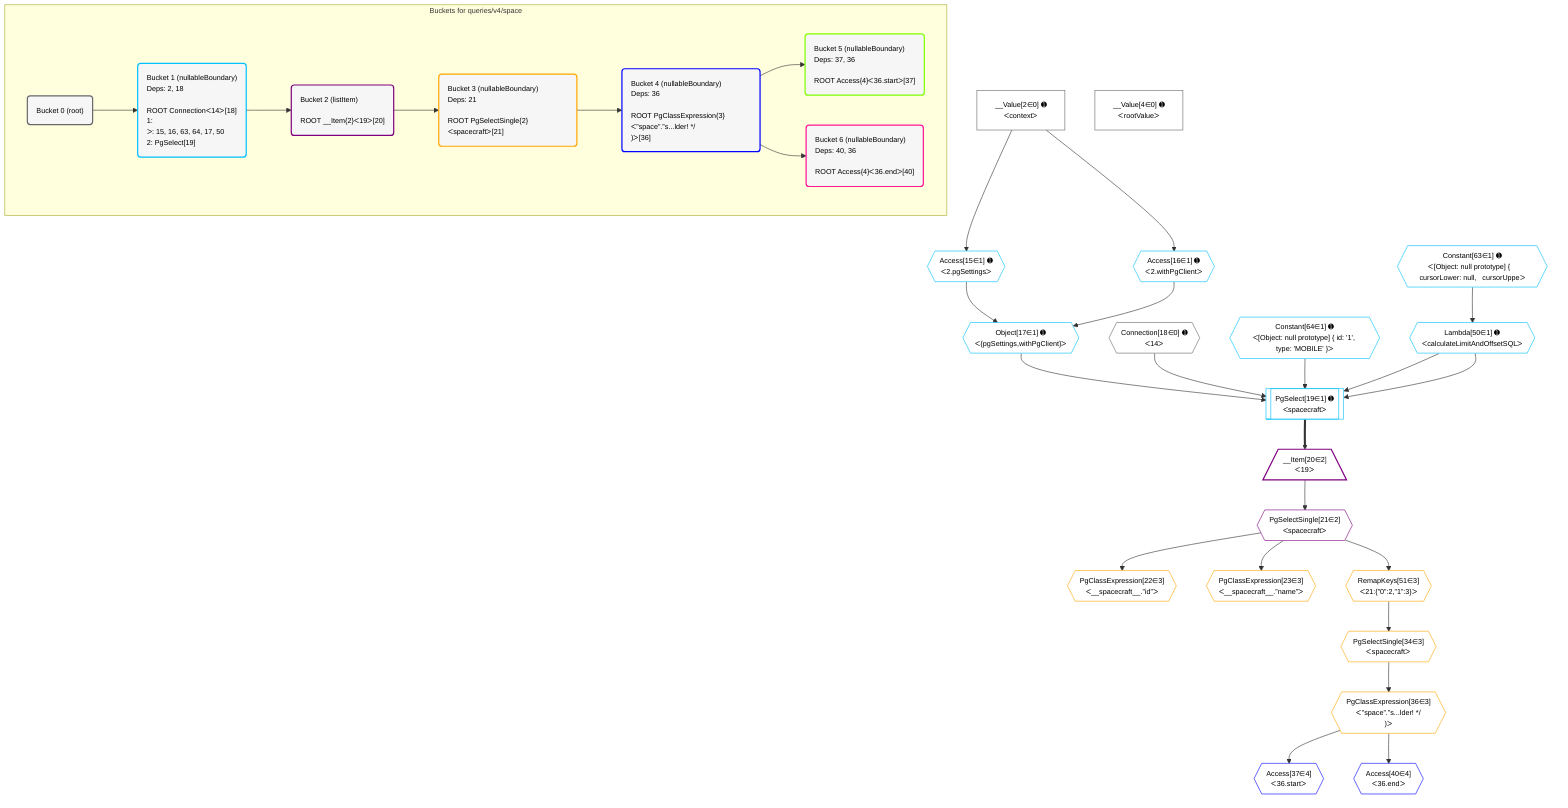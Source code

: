 %%{init: {'themeVariables': { 'fontSize': '12px'}}}%%
graph TD
    classDef path fill:#eee,stroke:#000,color:#000
    classDef plan fill:#fff,stroke-width:1px,color:#000
    classDef itemplan fill:#fff,stroke-width:2px,color:#000
    classDef unbatchedplan fill:#dff,stroke-width:1px,color:#000
    classDef sideeffectplan fill:#fcc,stroke-width:2px,color:#000
    classDef bucket fill:#f6f6f6,color:#000,stroke-width:2px,text-align:left


    %% plan dependencies
    __Value2["__Value[2∈0] ➊<br />ᐸcontextᐳ"]:::plan
    __Value4["__Value[4∈0] ➊<br />ᐸrootValueᐳ"]:::plan
    Connection18{{"Connection[18∈0] ➊<br />ᐸ14ᐳ"}}:::plan
    PgSelect19[["PgSelect[19∈1] ➊<br />ᐸspacecraftᐳ"]]:::plan
    Object17{{"Object[17∈1] ➊<br />ᐸ{pgSettings,withPgClient}ᐳ"}}:::plan
    Constant64{{"Constant[64∈1] ➊<br />ᐸ[Object: null prototype] { id: '1', type: 'MOBILE' }ᐳ"}}:::plan
    Lambda50{{"Lambda[50∈1] ➊<br />ᐸcalculateLimitAndOffsetSQLᐳ"}}:::plan
    Object17 & Connection18 & Constant64 & Lambda50 & Lambda50 --> PgSelect19
    Access15{{"Access[15∈1] ➊<br />ᐸ2.pgSettingsᐳ"}}:::plan
    Access16{{"Access[16∈1] ➊<br />ᐸ2.withPgClientᐳ"}}:::plan
    Access15 & Access16 --> Object17
    __Value2 --> Access15
    __Value2 --> Access16
    Constant63{{"Constant[63∈1] ➊<br />ᐸ[Object: null prototype] {   cursorLower: null,   cursorUppeᐳ"}}:::plan
    Constant63 --> Lambda50
    __Item20[/"__Item[20∈2]<br />ᐸ19ᐳ"\]:::itemplan
    PgSelect19 ==> __Item20
    PgSelectSingle21{{"PgSelectSingle[21∈2]<br />ᐸspacecraftᐳ"}}:::plan
    __Item20 --> PgSelectSingle21
    PgClassExpression22{{"PgClassExpression[22∈3]<br />ᐸ__spacecraft__.”id”ᐳ"}}:::plan
    PgSelectSingle21 --> PgClassExpression22
    PgClassExpression23{{"PgClassExpression[23∈3]<br />ᐸ__spacecraft__.”name”ᐳ"}}:::plan
    PgSelectSingle21 --> PgClassExpression23
    PgSelectSingle34{{"PgSelectSingle[34∈3]<br />ᐸspacecraftᐳ"}}:::plan
    RemapKeys51{{"RemapKeys[51∈3]<br />ᐸ21:{”0”:2,”1”:3}ᐳ"}}:::plan
    RemapKeys51 --> PgSelectSingle34
    PgClassExpression36{{"PgClassExpression[36∈3]<br />ᐸ”space”.”s...lder! */<br />)ᐳ"}}:::plan
    PgSelectSingle34 --> PgClassExpression36
    PgSelectSingle21 --> RemapKeys51
    Access37{{"Access[37∈4]<br />ᐸ36.startᐳ"}}:::plan
    PgClassExpression36 --> Access37
    Access40{{"Access[40∈4]<br />ᐸ36.endᐳ"}}:::plan
    PgClassExpression36 --> Access40

    %% define steps

    subgraph "Buckets for queries/v4/space"
    Bucket0("Bucket 0 (root)"):::bucket
    classDef bucket0 stroke:#696969
    class Bucket0,__Value2,__Value4,Connection18 bucket0
    Bucket1("Bucket 1 (nullableBoundary)<br />Deps: 2, 18<br /><br />ROOT Connectionᐸ14ᐳ[18]<br />1: <br />ᐳ: 15, 16, 63, 64, 17, 50<br />2: PgSelect[19]"):::bucket
    classDef bucket1 stroke:#00bfff
    class Bucket1,Access15,Access16,Object17,PgSelect19,Lambda50,Constant63,Constant64 bucket1
    Bucket2("Bucket 2 (listItem)<br /><br />ROOT __Item{2}ᐸ19ᐳ[20]"):::bucket
    classDef bucket2 stroke:#7f007f
    class Bucket2,__Item20,PgSelectSingle21 bucket2
    Bucket3("Bucket 3 (nullableBoundary)<br />Deps: 21<br /><br />ROOT PgSelectSingle{2}ᐸspacecraftᐳ[21]"):::bucket
    classDef bucket3 stroke:#ffa500
    class Bucket3,PgClassExpression22,PgClassExpression23,PgSelectSingle34,PgClassExpression36,RemapKeys51 bucket3
    Bucket4("Bucket 4 (nullableBoundary)<br />Deps: 36<br /><br />ROOT PgClassExpression{3}ᐸ”space”.”s...lder! */<br />)ᐳ[36]"):::bucket
    classDef bucket4 stroke:#0000ff
    class Bucket4,Access37,Access40 bucket4
    Bucket5("Bucket 5 (nullableBoundary)<br />Deps: 37, 36<br /><br />ROOT Access{4}ᐸ36.startᐳ[37]"):::bucket
    classDef bucket5 stroke:#7fff00
    class Bucket5 bucket5
    Bucket6("Bucket 6 (nullableBoundary)<br />Deps: 40, 36<br /><br />ROOT Access{4}ᐸ36.endᐳ[40]"):::bucket
    classDef bucket6 stroke:#ff1493
    class Bucket6 bucket6
    Bucket0 --> Bucket1
    Bucket1 --> Bucket2
    Bucket2 --> Bucket3
    Bucket3 --> Bucket4
    Bucket4 --> Bucket5 & Bucket6
    end